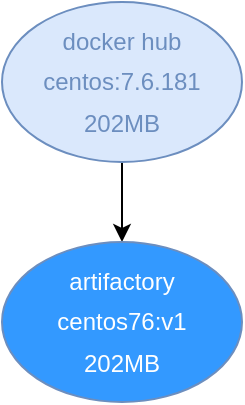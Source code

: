 <mxfile version="12.3.3" type="github" pages="1">
  <diagram id="Ha9h09DHc0lr-uTvmzYE" name="Page-1">
    <mxGraphModel dx="1408" dy="780" grid="1" gridSize="10" guides="1" tooltips="1" connect="1" arrows="1" fold="1" page="1" pageScale="1" pageWidth="827" pageHeight="1169" math="0" shadow="0">
      <root>
        <mxCell id="0"/>
        <mxCell id="1" parent="0"/>
        <mxCell id="QODhJMUOf9WbVqSvLGXX-4" style="edgeStyle=orthogonalEdgeStyle;rounded=0;orthogonalLoop=1;jettySize=auto;html=1;entryX=0.5;entryY=0;entryDx=0;entryDy=0;" edge="1" parent="1" source="QODhJMUOf9WbVqSvLGXX-1" target="QODhJMUOf9WbVqSvLGXX-2">
          <mxGeometry relative="1" as="geometry"/>
        </mxCell>
        <mxCell id="QODhJMUOf9WbVqSvLGXX-1" value="&lt;font style=&quot;line-height: 170%&quot;&gt;&lt;font color=&quot;#6c8ebf&quot;&gt;docker hub&lt;br&gt;centos:7.6.181&lt;br&gt;202MB&lt;/font&gt;&lt;br&gt;&lt;/font&gt;" style="ellipse;whiteSpace=wrap;html=1;fillColor=#dae8fc;strokeColor=#6c8ebf;" vertex="1" parent="1">
          <mxGeometry x="320" y="40" width="120" height="80" as="geometry"/>
        </mxCell>
        <mxCell id="QODhJMUOf9WbVqSvLGXX-2" value="&lt;font color=&quot;#ffffff&quot; style=&quot;line-height: 170%&quot;&gt;artifactory&lt;br&gt;centos76:v1&lt;br&gt;202MB&lt;br&gt;&lt;/font&gt;" style="ellipse;whiteSpace=wrap;html=1;fillColor=#3399FF;strokeColor=#6c8ebf;" vertex="1" parent="1">
          <mxGeometry x="320" y="160" width="120" height="80" as="geometry"/>
        </mxCell>
      </root>
    </mxGraphModel>
  </diagram>
</mxfile>
